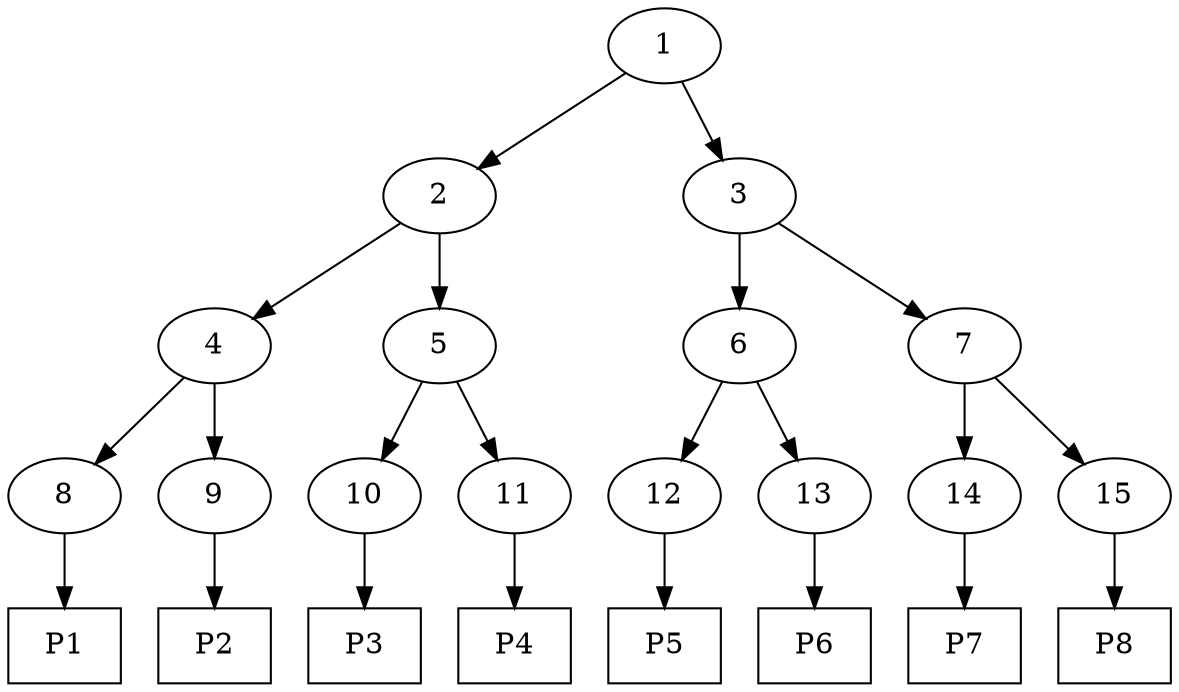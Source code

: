 digraph bt {
  1 -> 2 -> 4 -> 8;
  4 -> 9;
  2 -> 5 -> 10;
  5 -> 11;
  1 -> 3 -> 6 -> 12;
  6 -> 13;
  3 -> 7 -> 14;
  7 -> 15;

  a[shape=box, label="P1"]
  b[shape=box, label="P2"]
  c[shape=box, label="P3"]
  d[shape=box, label="P4"]
  e[shape=box, label="P5"]
  f[shape=box, label="P6"]
  g[shape=box, label="P7"]
  h[shape=box, label="P8"]

  8 -> a;
  9 -> b;
  10 -> c;
  11 -> d;
  12 -> e;
  13 -> f;
  14 -> g;
  15 -> h;
}
